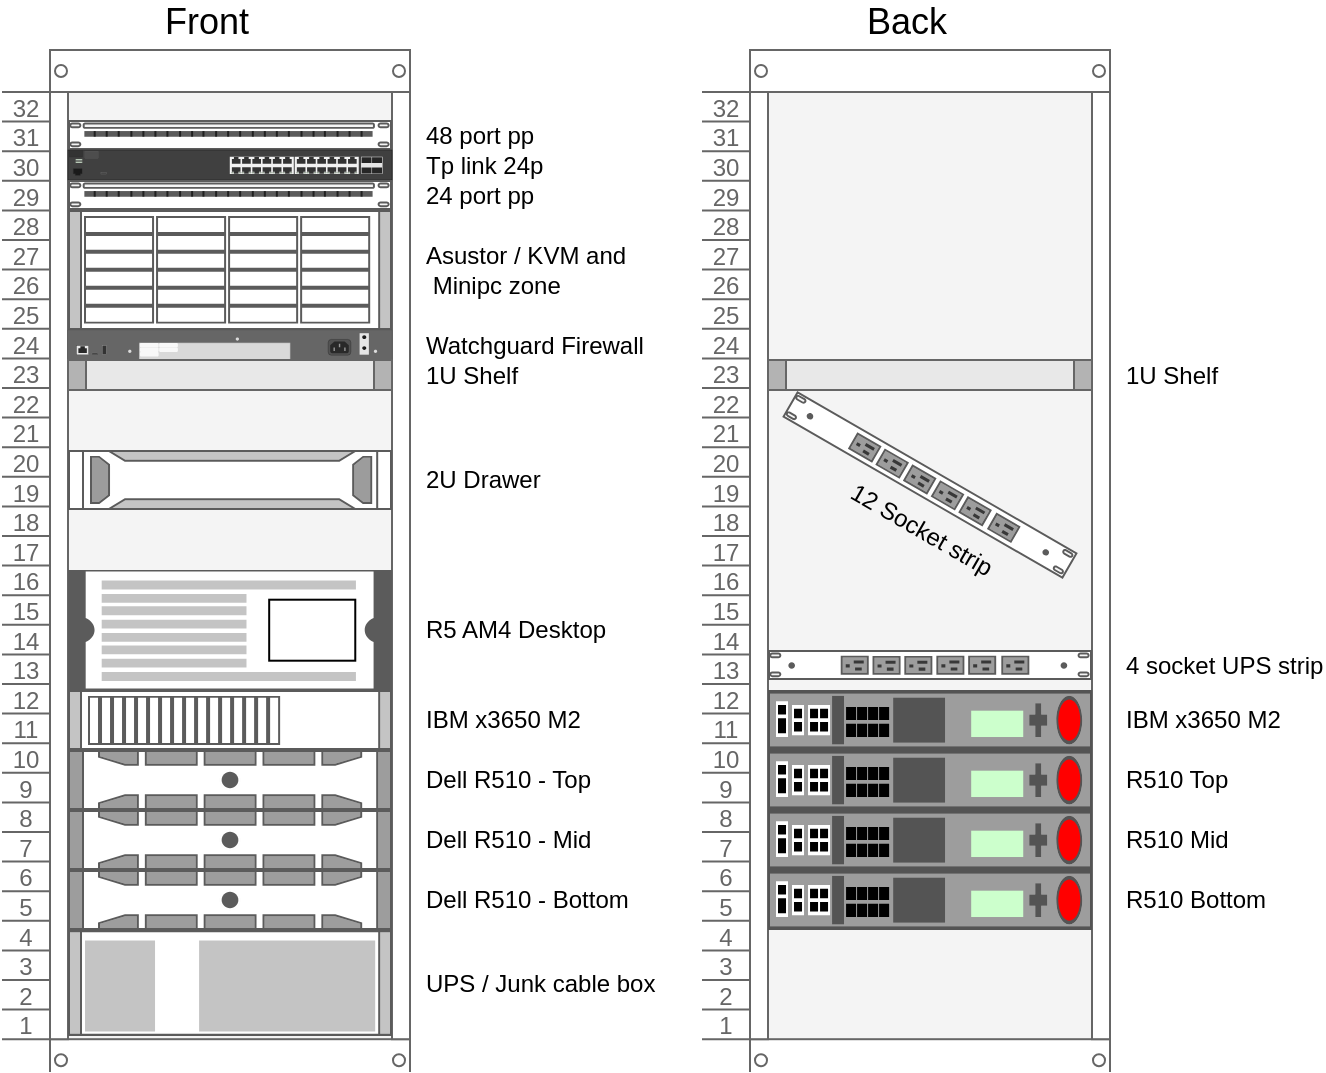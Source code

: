 <mxfile version="24.7.1" type="google">
  <diagram name="Page-1" id="AGpShSYp6FwJssIHhKHt">
    <mxGraphModel grid="1" page="1" gridSize="10" guides="1" tooltips="1" connect="1" arrows="1" fold="1" pageScale="1" pageWidth="850" pageHeight="1100" math="0" shadow="0">
      <root>
        <mxCell id="0" />
        <mxCell id="1" parent="0" />
        <mxCell id="03Nc7v0HZzx6B20BmsNz-1" value="&lt;font style=&quot;font-size: 18px;&quot;&gt;Front&lt;/font&gt;" style="strokeColor=#666666;html=1;verticalLabelPosition=top;labelBackgroundColor=#ffffff;verticalAlign=bottom;outlineConnect=0;shadow=0;dashed=0;shape=mxgraph.rackGeneral.rackCabinet3;fillColor2=#f4f4f4;container=1;collapsible=0;childLayout=rack;allowGaps=1;marginLeft=33;marginRight=9;marginTop=21;marginBottom=22;textColor=#666666;numDisp=descend;labelPosition=center;align=center;" vertex="1" parent="1">
          <mxGeometry x="60" y="80" width="204" height="510" as="geometry" />
        </mxCell>
        <mxCell id="03Nc7v0HZzx6B20BmsNz-14" value="48 port pp" style="strokeColor=#666666;html=1;labelPosition=right;align=left;spacingLeft=15;shadow=0;dashed=0;outlineConnect=0;shape=mxgraph.rack.general.cat5e_rack_mount_patch_panel_24_ports;" vertex="1" parent="03Nc7v0HZzx6B20BmsNz-1">
          <mxGeometry x="33" y="35" width="162" height="15" as="geometry" />
        </mxCell>
        <mxCell id="03Nc7v0HZzx6B20BmsNz-15" value="Tp link 24p" style="html=1;verticalLabelPosition=middle;verticalAlign=middle;outlineConnect=0;shadow=0;dashed=0;shape=mxgraph.rack.hpe_aruba.switches.j9776a_2530_24g_switch;align=left;labelPosition=right;spacingLeft=15;" vertex="1" parent="03Nc7v0HZzx6B20BmsNz-1">
          <mxGeometry x="33" y="50" width="162" height="15" as="geometry" />
        </mxCell>
        <mxCell id="03Nc7v0HZzx6B20BmsNz-12" value="24 port pp" style="strokeColor=#666666;html=1;labelPosition=right;align=left;spacingLeft=15;shadow=0;dashed=0;outlineConnect=0;shape=mxgraph.rack.general.cat5e_rack_mount_patch_panel_24_ports;" vertex="1" parent="03Nc7v0HZzx6B20BmsNz-1">
          <mxGeometry x="33" y="65" width="162" height="15" as="geometry" />
        </mxCell>
        <mxCell id="03Nc7v0HZzx6B20BmsNz-19" value="Asustor / KVM and&lt;div&gt;&amp;nbsp;Minipc zone&lt;/div&gt;" style="shape=mxgraph.rack.cisco.cisco_physical_security_multiservice_platform_4u;html=1;labelPosition=right;align=left;spacingLeft=15;dashed=0;shadow=0;fillColor=#ffffff;" vertex="1" parent="03Nc7v0HZzx6B20BmsNz-1">
          <mxGeometry x="33" y="80" width="162" height="60" as="geometry" />
        </mxCell>
        <mxCell id="03Nc7v0HZzx6B20BmsNz-16" value="Watchguard Firewall" style="html=1;verticalLabelPosition=middle;verticalAlign=middle;outlineConnect=0;shadow=0;dashed=0;shape=mxgraph.rack.hpe_aruba.gateways_controllers.aruba_7024_mobility_controller_rear;labelPosition=right;align=left;spacingLeft=15;" vertex="1" parent="03Nc7v0HZzx6B20BmsNz-1">
          <mxGeometry x="33" y="140" width="162" height="15" as="geometry" />
        </mxCell>
        <mxCell id="03Nc7v0HZzx6B20BmsNz-10" value="1U Shelf" style="strokeColor=#666666;html=1;labelPosition=right;align=left;spacingLeft=15;shadow=0;dashed=0;outlineConnect=0;shape=mxgraph.rackGeneral.plate;fillColor=#e8e8e8;" vertex="1" parent="03Nc7v0HZzx6B20BmsNz-1">
          <mxGeometry x="33" y="155" width="162" height="15" as="geometry" />
        </mxCell>
        <mxCell id="03Nc7v0HZzx6B20BmsNz-9" value="2U Drawer" style="shape=mxgraph.rack.hp.hp_proliant_dl380e_g8;html=1;labelPosition=right;align=left;spacingLeft=15;dashed=0;shadow=0;fillColor=#ffffff;" vertex="1" parent="03Nc7v0HZzx6B20BmsNz-1">
          <mxGeometry x="33" y="200" width="162" height="30" as="geometry" />
        </mxCell>
        <mxCell id="03Nc7v0HZzx6B20BmsNz-8" value="R5 AM4 Desktop" style="shape=mxgraph.rack.apc.apc_smart_ups_5000_va_5u;html=1;labelPosition=right;align=left;spacingLeft=15;dashed=0;shadow=0;fillColor=#ffffff;" vertex="1" parent="03Nc7v0HZzx6B20BmsNz-1">
          <mxGeometry x="33" y="260" width="162" height="60" as="geometry" />
        </mxCell>
        <mxCell id="03Nc7v0HZzx6B20BmsNz-4" value="IBM x3650 M2" style="shape=mxgraph.rack.ibm.ibm_x3650_m4;html=1;labelPosition=right;align=left;spacingLeft=15;dashed=0;shadow=0;fillColor=#ffffff;" vertex="1" parent="03Nc7v0HZzx6B20BmsNz-1">
          <mxGeometry x="33" y="320" width="162" height="30" as="geometry" />
        </mxCell>
        <mxCell id="03Nc7v0HZzx6B20BmsNz-3" value="Dell R510 - Top" style="strokeColor=#666666;html=1;labelPosition=right;align=left;spacingLeft=15;shadow=0;dashed=0;outlineConnect=0;shape=mxgraph.rack.dell.dell_poweredge_2u;" vertex="1" parent="03Nc7v0HZzx6B20BmsNz-1">
          <mxGeometry x="33" y="350" width="162" height="30" as="geometry" />
        </mxCell>
        <mxCell id="03Nc7v0HZzx6B20BmsNz-6" value="Dell R510 - Mid" style="strokeColor=#666666;html=1;labelPosition=right;align=left;spacingLeft=15;shadow=0;dashed=0;outlineConnect=0;shape=mxgraph.rack.dell.dell_poweredge_2u;" vertex="1" parent="03Nc7v0HZzx6B20BmsNz-1">
          <mxGeometry x="33" y="380" width="162" height="30" as="geometry" />
        </mxCell>
        <mxCell id="03Nc7v0HZzx6B20BmsNz-7" value="Dell R510 - Bottom" style="strokeColor=#666666;html=1;labelPosition=right;align=left;spacingLeft=15;shadow=0;dashed=0;outlineConnect=0;shape=mxgraph.rack.dell.dell_poweredge_2u;" vertex="1" parent="03Nc7v0HZzx6B20BmsNz-1">
          <mxGeometry x="33" y="410" width="162" height="30" as="geometry" />
        </mxCell>
        <mxCell id="03Nc7v0HZzx6B20BmsNz-5" value="UPS / Junk cable box" style="shape=mxgraph.rack.ibm.ibm_3000va_ups;html=1;labelPosition=right;align=left;spacingLeft=15;dashed=0;shadow=0;fillColor=#ffffff;" vertex="1" parent="03Nc7v0HZzx6B20BmsNz-1">
          <mxGeometry x="33" y="440" width="162" height="53" as="geometry" />
        </mxCell>
        <mxCell id="03Nc7v0HZzx6B20BmsNz-2" value="&lt;font style=&quot;font-size: 18px;&quot;&gt;Back&lt;/font&gt;" style="strokeColor=#666666;html=1;verticalLabelPosition=top;labelBackgroundColor=#ffffff;verticalAlign=bottom;outlineConnect=0;shadow=0;dashed=0;shape=mxgraph.rackGeneral.rackCabinet3;fillColor2=#f4f4f4;container=1;collapsible=0;childLayout=rack;allowGaps=1;marginLeft=33;marginRight=9;marginTop=21;marginBottom=22;textColor=#666666;numDisp=descend;labelPosition=center;align=center;" vertex="1" parent="1">
          <mxGeometry x="410" y="80" width="204" height="510" as="geometry" />
        </mxCell>
        <mxCell id="03Nc7v0HZzx6B20BmsNz-20" value="1U Shelf" style="strokeColor=#666666;html=1;labelPosition=right;align=left;spacingLeft=15;shadow=0;dashed=0;outlineConnect=0;shape=mxgraph.rackGeneral.plate;fillColor=#e8e8e8;" vertex="1" parent="03Nc7v0HZzx6B20BmsNz-2">
          <mxGeometry x="33" y="155" width="162" height="15" as="geometry" />
        </mxCell>
        <mxCell id="03Nc7v0HZzx6B20BmsNz-26" value="12 Socket strip" style="strokeColor=#666666;html=1;labelPosition=center;align=center;spacingLeft=15;shadow=0;dashed=0;outlineConnect=0;shape=mxgraph.rack.dell.power_strip;rotation=30;verticalLabelPosition=bottom;verticalAlign=top;" vertex="1" parent="03Nc7v0HZzx6B20BmsNz-2">
          <mxGeometry x="33" y="210" width="162" height="15" as="geometry" />
        </mxCell>
        <mxCell id="03Nc7v0HZzx6B20BmsNz-27" value="4 socket UPS strip" style="strokeColor=#666666;html=1;labelPosition=right;align=left;spacingLeft=15;shadow=0;dashed=0;outlineConnect=0;shape=mxgraph.rack.dell.power_strip;rotation=0;" vertex="1" parent="03Nc7v0HZzx6B20BmsNz-2">
          <mxGeometry x="33" y="300" width="162" height="15" as="geometry" />
        </mxCell>
        <mxCell id="03Nc7v0HZzx6B20BmsNz-25" value="IBM x3650 M2" style="strokeColor=#666666;html=1;labelPosition=right;align=left;spacingLeft=15;shadow=0;dashed=0;outlineConnect=0;shape=mxgraph.rack.f5.big_ip_5x00;" vertex="1" parent="03Nc7v0HZzx6B20BmsNz-2">
          <mxGeometry x="33" y="320" width="162" height="30" as="geometry" />
        </mxCell>
        <mxCell id="03Nc7v0HZzx6B20BmsNz-24" value="R510 Top" style="strokeColor=#666666;html=1;labelPosition=right;align=left;spacingLeft=15;shadow=0;dashed=0;outlineConnect=0;shape=mxgraph.rack.f5.big_ip_5x00;" vertex="1" parent="03Nc7v0HZzx6B20BmsNz-2">
          <mxGeometry x="33" y="350" width="162" height="30" as="geometry" />
        </mxCell>
        <mxCell id="03Nc7v0HZzx6B20BmsNz-23" value="R510 Mid" style="strokeColor=#666666;html=1;labelPosition=right;align=left;spacingLeft=15;shadow=0;dashed=0;outlineConnect=0;shape=mxgraph.rack.f5.big_ip_5x00;" vertex="1" parent="03Nc7v0HZzx6B20BmsNz-2">
          <mxGeometry x="33" y="380" width="162" height="30" as="geometry" />
        </mxCell>
        <mxCell id="03Nc7v0HZzx6B20BmsNz-21" value="R510 Bottom" style="strokeColor=#666666;html=1;labelPosition=right;align=left;spacingLeft=15;shadow=0;dashed=0;outlineConnect=0;shape=mxgraph.rack.f5.big_ip_5x00;" vertex="1" parent="03Nc7v0HZzx6B20BmsNz-2">
          <mxGeometry x="33" y="410" width="162" height="30" as="geometry" />
        </mxCell>
      </root>
    </mxGraphModel>
  </diagram>
</mxfile>
